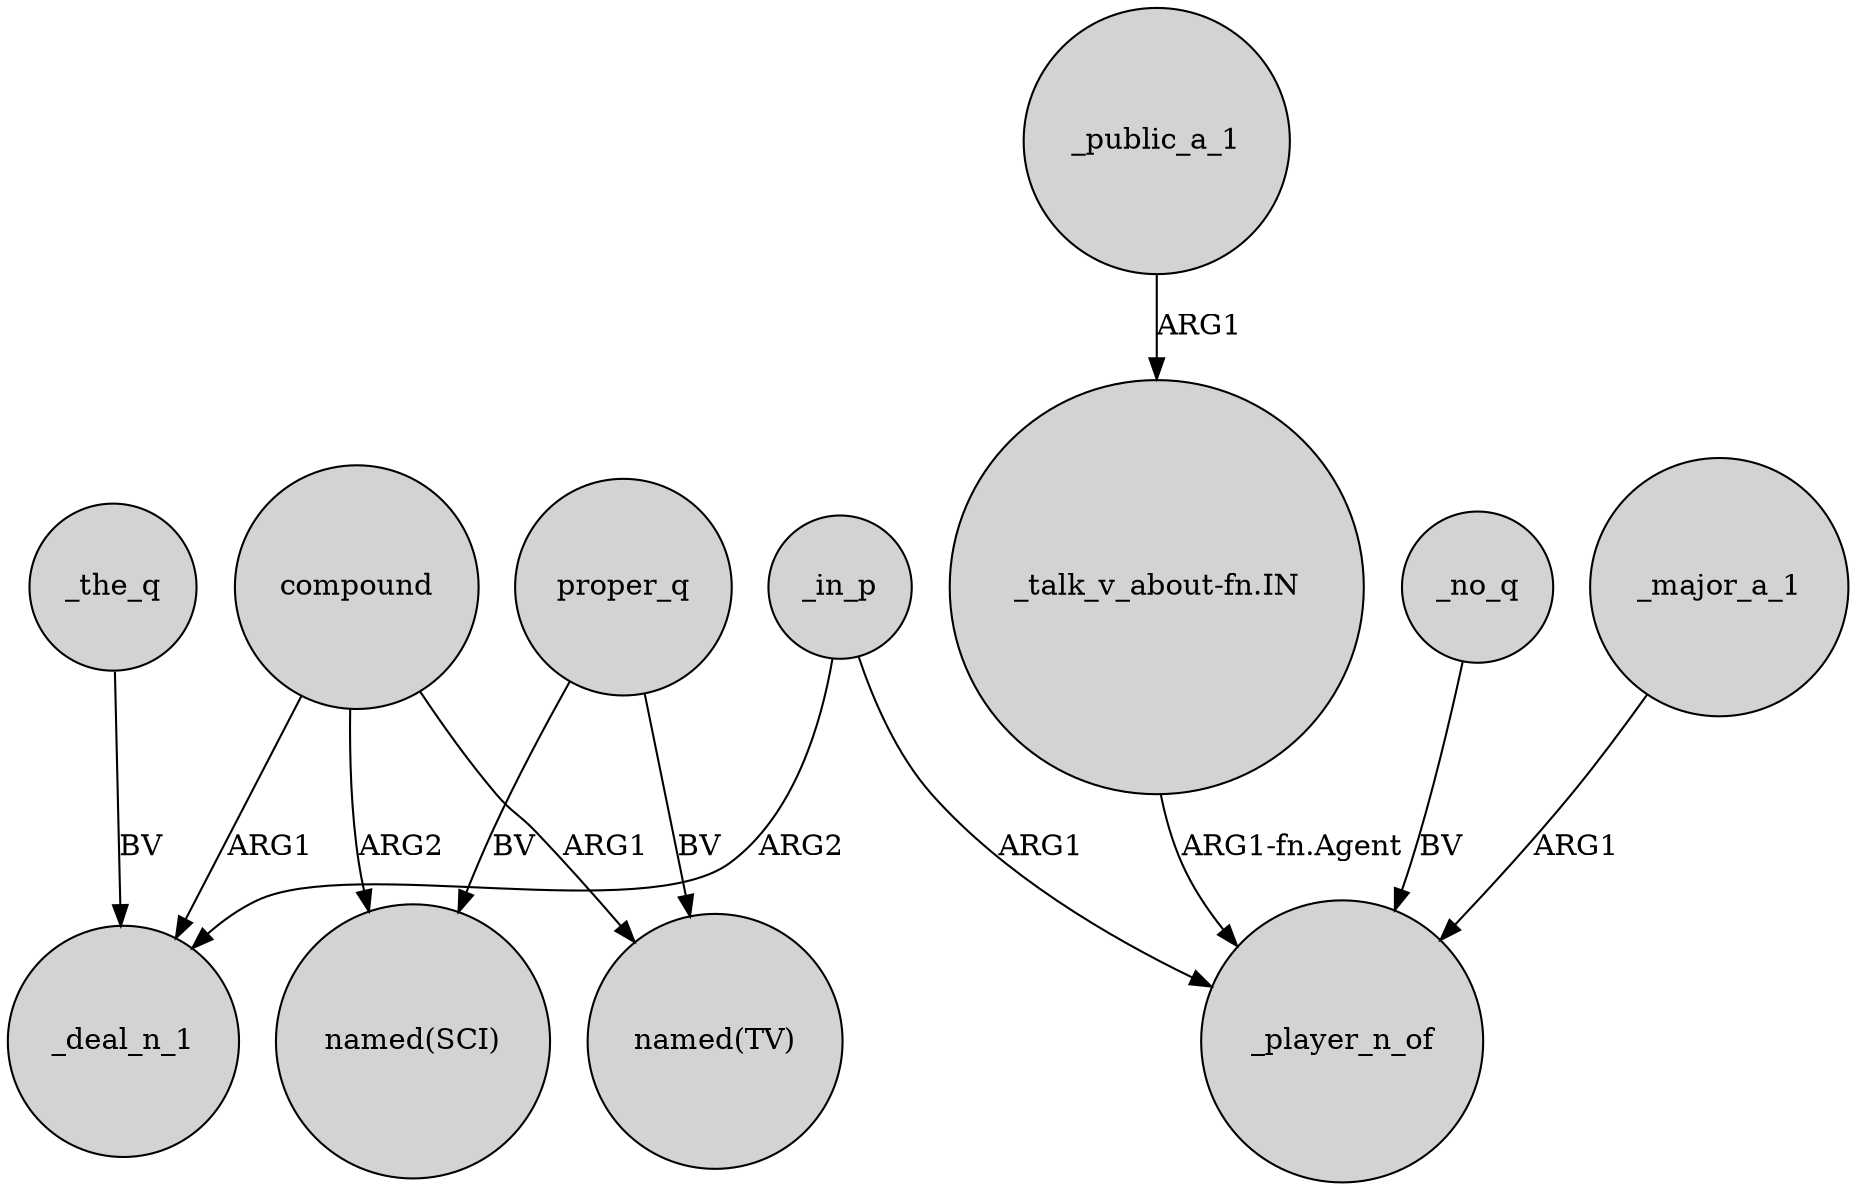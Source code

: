 digraph {
	node [shape=circle style=filled]
	_in_p -> _deal_n_1 [label=ARG2]
	"_talk_v_about-fn.IN" -> _player_n_of [label="ARG1-fn.Agent"]
	_no_q -> _player_n_of [label=BV]
	_public_a_1 -> "_talk_v_about-fn.IN" [label=ARG1]
	_major_a_1 -> _player_n_of [label=ARG1]
	compound -> _deal_n_1 [label=ARG1]
	proper_q -> "named(TV)" [label=BV]
	compound -> "named(SCI)" [label=ARG2]
	_in_p -> _player_n_of [label=ARG1]
	compound -> "named(TV)" [label=ARG1]
	_the_q -> _deal_n_1 [label=BV]
	proper_q -> "named(SCI)" [label=BV]
}
